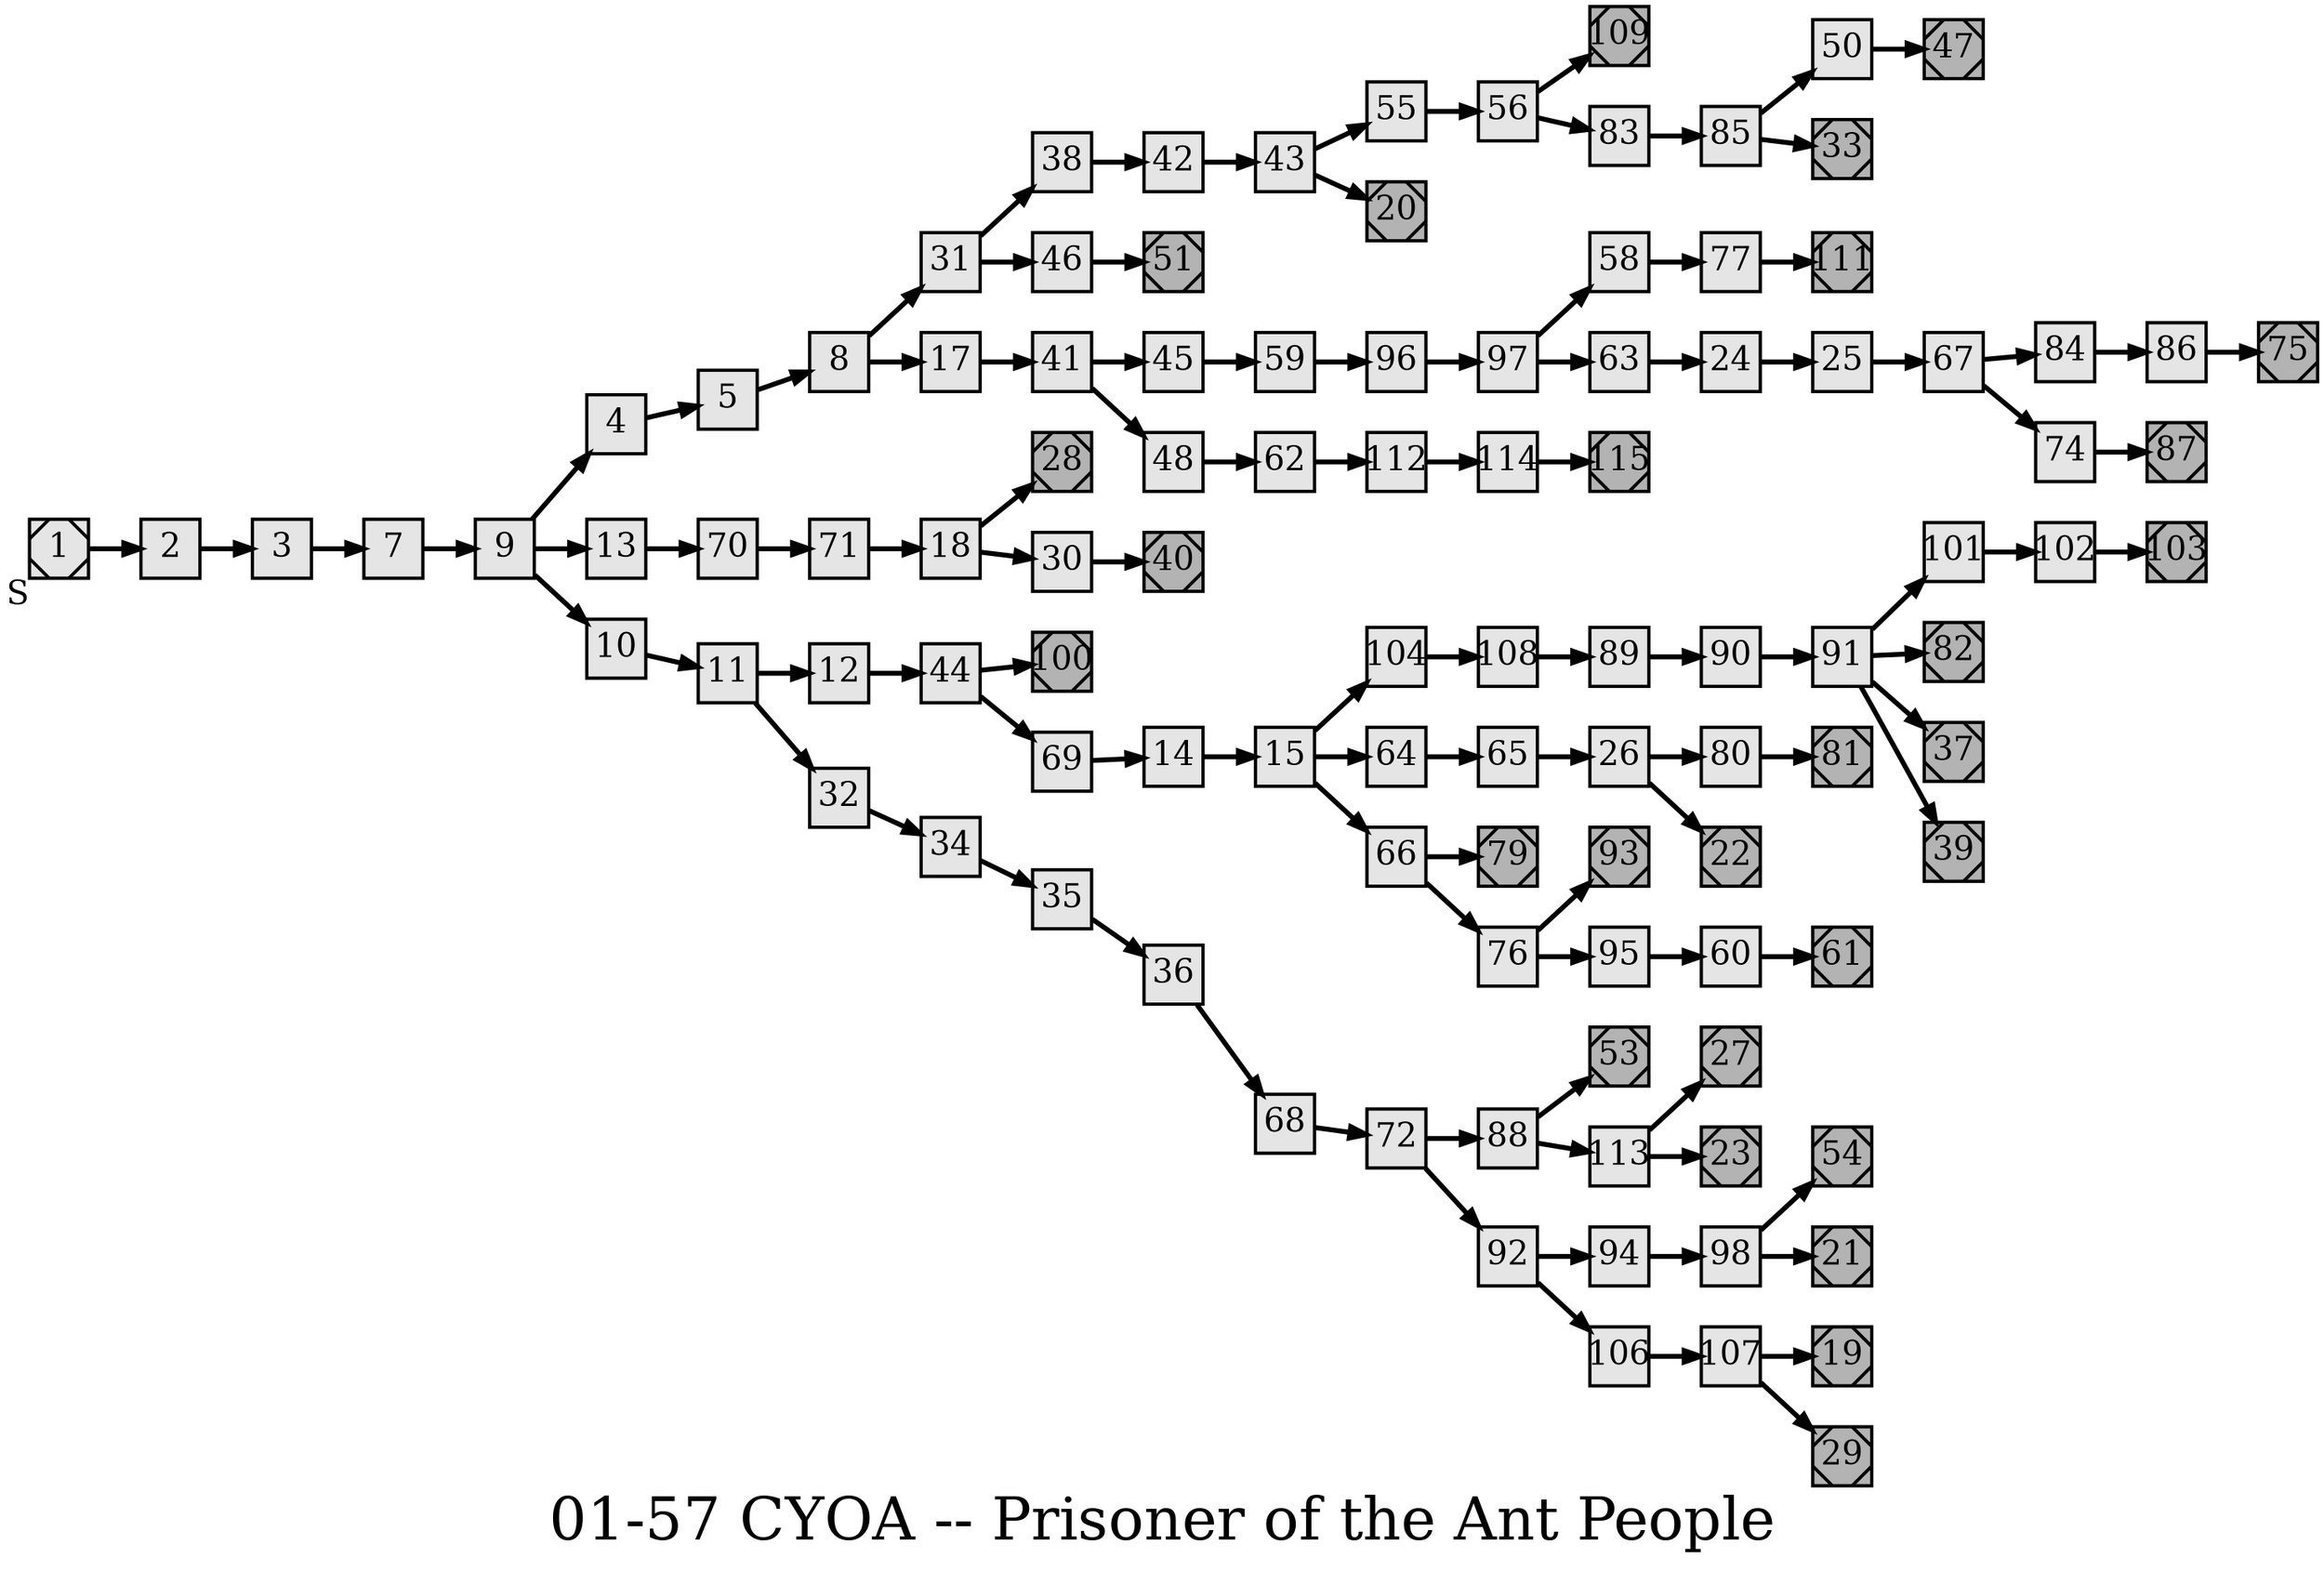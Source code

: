 digraph g{
  graph [ label="01-57 CYOA -- Prisoner of the Ant People" rankdir=LR, ordering=out, fontsize=36, nodesep="0.35", ranksep="0.45"];
  node  [shape=rect, penwidth=2, fontsize=20, style=filled, fillcolor=grey90, margin="0,0", labelfloat=true, regular=true, fixedsize=true];
  edge  [labelfloat=true, penwidth=3, fontsize=12];
  // ---;
  // group  : Katz;
  // id     : 01-57;
  // gbid   : 535;
  // series : CYOA;
  // title  : Prisoner of the Ant People;
  // author : R.A. Montgomery;
  // credit:;
  // - name : Jeremy Douglass;
  // role : encoder;
  // date : 2017-08-20;
  // - name : Jeremy Douglass;
  // role : editor;
  // date : 2017-10-19;
  // render:;
  // - name   : small;
  // styles : gvStyles-small.txt;
  // engine : dot;
  // comment: >;
  
  // ---;
  
  // From | To | Label;
  
  1	[ xlabel="S", shape=Msquare, fontsize=20 ];
  1 -> 2;	// 28 possible endings
  2 -> 3;
  3 -> 7;
  4 -> 5;
  5 -> 8;
  7 -> 9;
  8 -> 31;
  8 -> 17;
  9 -> 4;
  9 -> 13;
  9 -> 10;
  10 -> 11;
  11 -> 12;
  11 -> 32;
  12 -> 44;
  13 -> 70;
  14 -> 15;
  15 -> 104;
  15 -> 64;
  15 -> 66;
  17 -> 41;
  18 -> 28;
  18 -> 30;
  19	[ xlabel="E", shape=Msquare, fontsize=20, fillcolor=grey70, xlabel="" ];
  20	[ xlabel="E", shape=Msquare, fontsize=20, fillcolor=grey70, xlabel="" ];
  21	[ xlabel="E", shape=Msquare, fontsize=20, fillcolor=grey70, xlabel="" ];
  22	[ xlabel="E", shape=Msquare, fontsize=20, fillcolor=grey70, xlabel="" ];
  23	[ xlabel="E", shape=Msquare, fontsize=20, fillcolor=grey70, xlabel="" ];
  24 -> 25;
  25 -> 67;
  26 -> 80;
  26 -> 22;
  27	[ xlabel="E", shape=Msquare, fontsize=20, fillcolor=grey70, xlabel="" ];
  28	[ xlabel="E", shape=Msquare, fontsize=20, fillcolor=grey70, xlabel="" ];
  29	[ xlabel="E", shape=Msquare, fontsize=20, fillcolor=grey70, xlabel="" ];
  30 -> 40;
  31 -> 38;
  31 -> 46;
  32 -> 34;
  33	[ xlabel="E", shape=Msquare, fontsize=20, fillcolor=grey70, xlabel="" ];
  34 -> 35;
  35 -> 36;
  36 -> 68;
  37	[ xlabel="E", shape=Msquare, fontsize=20, fillcolor=grey70, xlabel="" ];
  38 -> 42;
  39	[ xlabel="E", shape=Msquare, fontsize=20, fillcolor=grey70, xlabel="" ];
  40	[ xlabel="E", shape=Msquare, fontsize=20, fillcolor=grey70, xlabel="" ];
  41 -> 45;
  41 -> 48;
  42 -> 43;
  43 -> 55;
  43 -> 20;
  44 -> 100;
  44 -> 69;
  45 -> 59;
  46 -> 51;
  47	[ xlabel="E", shape=Msquare, fontsize=20, fillcolor=grey70, xlabel="" ];
  48 -> 62;
  50 -> 47;
  51	[ xlabel="E", shape=Msquare, fontsize=20, fillcolor=grey70, xlabel="" ];
  53	[ xlabel="E", shape=Msquare, fontsize=20, fillcolor=grey70, xlabel="" ];
  54	[ xlabel="E", shape=Msquare, fontsize=20, fillcolor=grey70, xlabel="" ];
  55 -> 56;
  56 -> 109;
  56 -> 83;
  58 -> 77;
  59 -> 96;
  60 -> 61;
  61	[ xlabel="E", shape=Msquare, fontsize=20, fillcolor=grey70, xlabel="" ];
  62 -> 112;
  63 -> 24;
  64 -> 65;
  65 -> 26;
  66 -> 79;
  66 -> 76;
  67 -> 84;
  67 -> 74;
  68 -> 72;
  69 -> 14;
  70 -> 71;
  71 -> 18;
  72 -> 88;
  72 -> 92;
  74 -> 87;
  75	[ xlabel="E", shape=Msquare, fontsize=20, fillcolor=grey70, xlabel="" ];
  76 -> 93;
  76 -> 95;
  77 -> 111;
  79	[ xlabel="E", shape=Msquare, fontsize=20, fillcolor=grey70, xlabel="" ];
  80 -> 81;
  81	[ xlabel="E", shape=Msquare, fontsize=20, fillcolor=grey70, xlabel="" ];
  82	[ xlabel="E", shape=Msquare, fontsize=20, fillcolor=grey70, xlabel="" ];
  83 -> 85;
  84 -> 86;
  85 -> 50;
  85 -> 33;
  86 -> 75;
  87	[ xlabel="E", shape=Msquare, fontsize=20, fillcolor=grey70, xlabel="" ];
  88 -> 53;
  88 -> 113;
  89 -> 90;
  90 -> 91;
  91 -> 101;
  91 -> 82;
  91 -> 37;
  91 -> 39;
  92 -> 94;
  92 -> 106;
  93	[ xlabel="E", shape=Msquare, fontsize=20, fillcolor=grey70, xlabel="" ];
  94 -> 98;
  95 -> 60;
  96 -> 97;
  97 -> 58;
  97 -> 63;
  98 -> 54;
  98 -> 21;
  100	[ xlabel="E", shape=Msquare, fontsize=20, fillcolor=grey70, xlabel="" ];
  101 -> 102;
  102 -> 103;
  103	[ xlabel="E", shape=Msquare, fontsize=20, fillcolor=grey70, xlabel="" ];
  104 -> 108;
  106 -> 107;
  107 -> 19;
  107 -> 29;
  108 -> 89;
  109	[ xlabel="E", shape=Msquare, fontsize=20, fillcolor=grey70, xlabel="" ];
  111	[ xlabel="E", shape=Msquare, fontsize=20, fillcolor=grey70, xlabel="" ];
  112 -> 114;
  113 -> 27;
  113 -> 23;
  114 -> 115;
  115	[ xlabel="E", shape=Msquare, fontsize=20, fillcolor=grey70, xlabel="" ];
}

